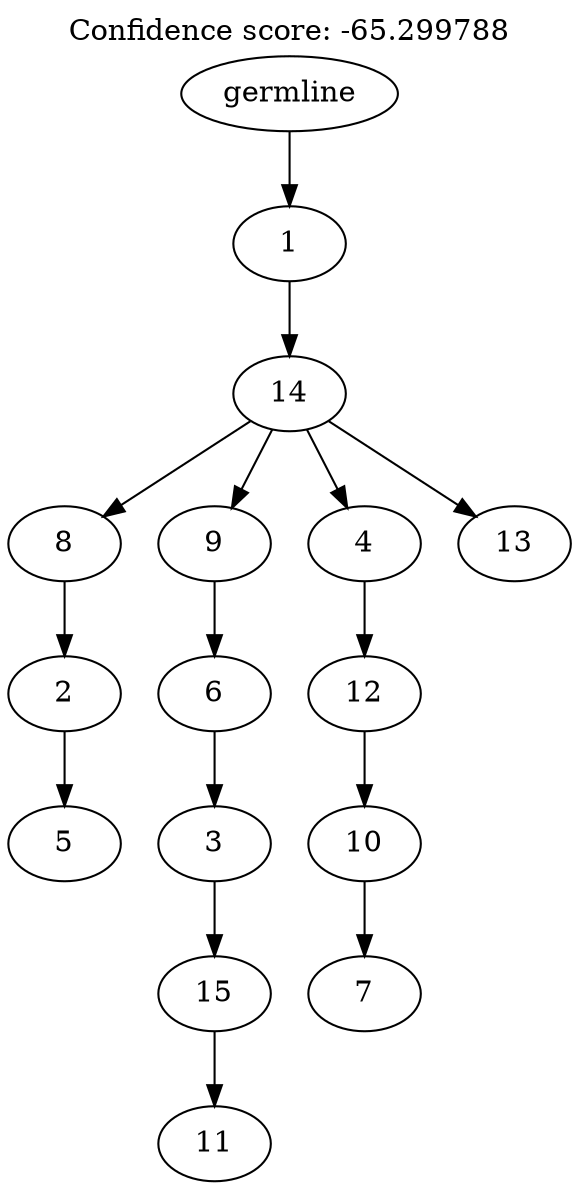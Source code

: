 digraph g {
	"14" -> "15";
	"15" [label="5"];
	"13" -> "14";
	"14" [label="2"];
	"11" -> "12";
	"12" [label="11"];
	"10" -> "11";
	"11" [label="15"];
	"9" -> "10";
	"10" [label="3"];
	"8" -> "9";
	"9" [label="6"];
	"5" -> "6";
	"6" [label="7"];
	"4" -> "5";
	"5" [label="10"];
	"3" -> "4";
	"4" [label="12"];
	"2" -> "3";
	"3" [label="4"];
	"2" -> "7";
	"7" [label="13"];
	"2" -> "8";
	"8" [label="9"];
	"2" -> "13";
	"13" [label="8"];
	"1" -> "2";
	"2" [label="14"];
	"0" -> "1";
	"1" [label="1"];
	"0" [label="germline"];
	labelloc="t";
	label="Confidence score: -65.299788";
}
